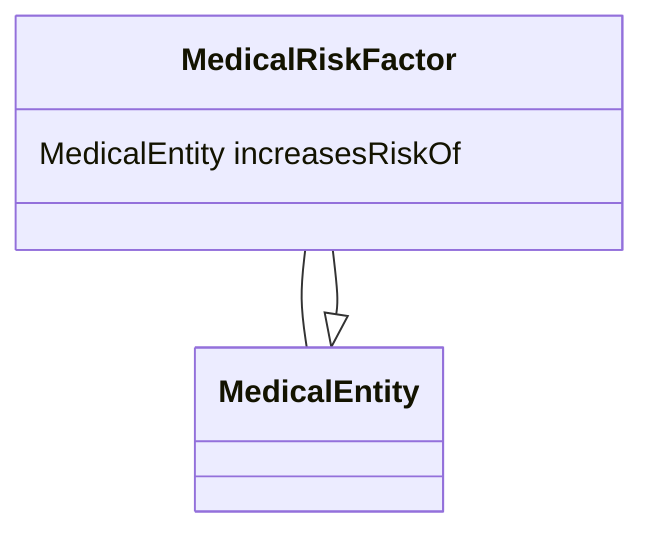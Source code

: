 classDiagram
  MedicalRiskFactor -- MedicalEntity


MedicalEntity <|-- MedicalRiskFactor
class MedicalRiskFactor {

  MedicalEntity increasesRiskOf

}